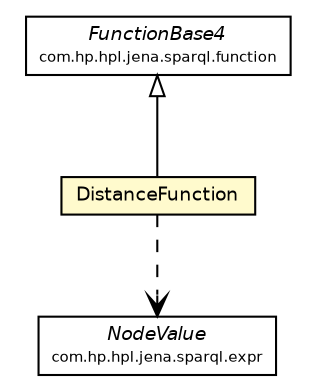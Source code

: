 #!/usr/local/bin/dot
#
# Class diagram 
# Generated by UmlGraph version 4.4 (http://www.spinellis.gr/sw/umlgraph)
#

digraph G {
	edge [fontname="Helvetica",fontsize=10,labelfontname="Helvetica",labelfontsize=10];
	node [fontname="Helvetica",fontsize=10,shape=plaintext];
	// it.apice.sapere.demo.functions.impl.DistanceFunction
	c81155 [label=<<table border="0" cellborder="1" cellspacing="0" cellpadding="2" port="p" bgcolor="lemonChiffon" href="./DistanceFunction.html">
		<tr><td><table border="0" cellspacing="0" cellpadding="1">
			<tr><td> DistanceFunction </td></tr>
		</table></td></tr>
		</table>>, fontname="Helvetica", fontcolor="black", fontsize=9.0];
	//it.apice.sapere.demo.functions.impl.DistanceFunction extends com.hp.hpl.jena.sparql.function.FunctionBase4
	c81174:p -> c81155:p [dir=back,arrowtail=empty];
	// it.apice.sapere.demo.functions.impl.DistanceFunction DEPEND com.hp.hpl.jena.sparql.expr.NodeValue
	c81155:p -> c81175:p [taillabel="", label="", headlabel="", fontname="Helvetica", fontcolor="black", fontsize=10.0, color="black", arrowhead=open, style=dashed];
	// com.hp.hpl.jena.sparql.function.FunctionBase4
	c81174 [label=<<table border="0" cellborder="1" cellspacing="0" cellpadding="2" port="p" href="http://java.sun.com/j2se/1.4.2/docs/api/com/hp/hpl/jena/sparql/function/FunctionBase4.html">
		<tr><td><table border="0" cellspacing="0" cellpadding="1">
			<tr><td><font face="Helvetica-Oblique"> FunctionBase4 </font></td></tr>
			<tr><td><font point-size="7.0"> com.hp.hpl.jena.sparql.function </font></td></tr>
		</table></td></tr>
		</table>>, fontname="Helvetica", fontcolor="black", fontsize=9.0];
	// com.hp.hpl.jena.sparql.expr.NodeValue
	c81175 [label=<<table border="0" cellborder="1" cellspacing="0" cellpadding="2" port="p" href="http://java.sun.com/j2se/1.4.2/docs/api/com/hp/hpl/jena/sparql/expr/NodeValue.html">
		<tr><td><table border="0" cellspacing="0" cellpadding="1">
			<tr><td><font face="Helvetica-Oblique"> NodeValue </font></td></tr>
			<tr><td><font point-size="7.0"> com.hp.hpl.jena.sparql.expr </font></td></tr>
		</table></td></tr>
		</table>>, fontname="Helvetica", fontcolor="black", fontsize=9.0];
}

